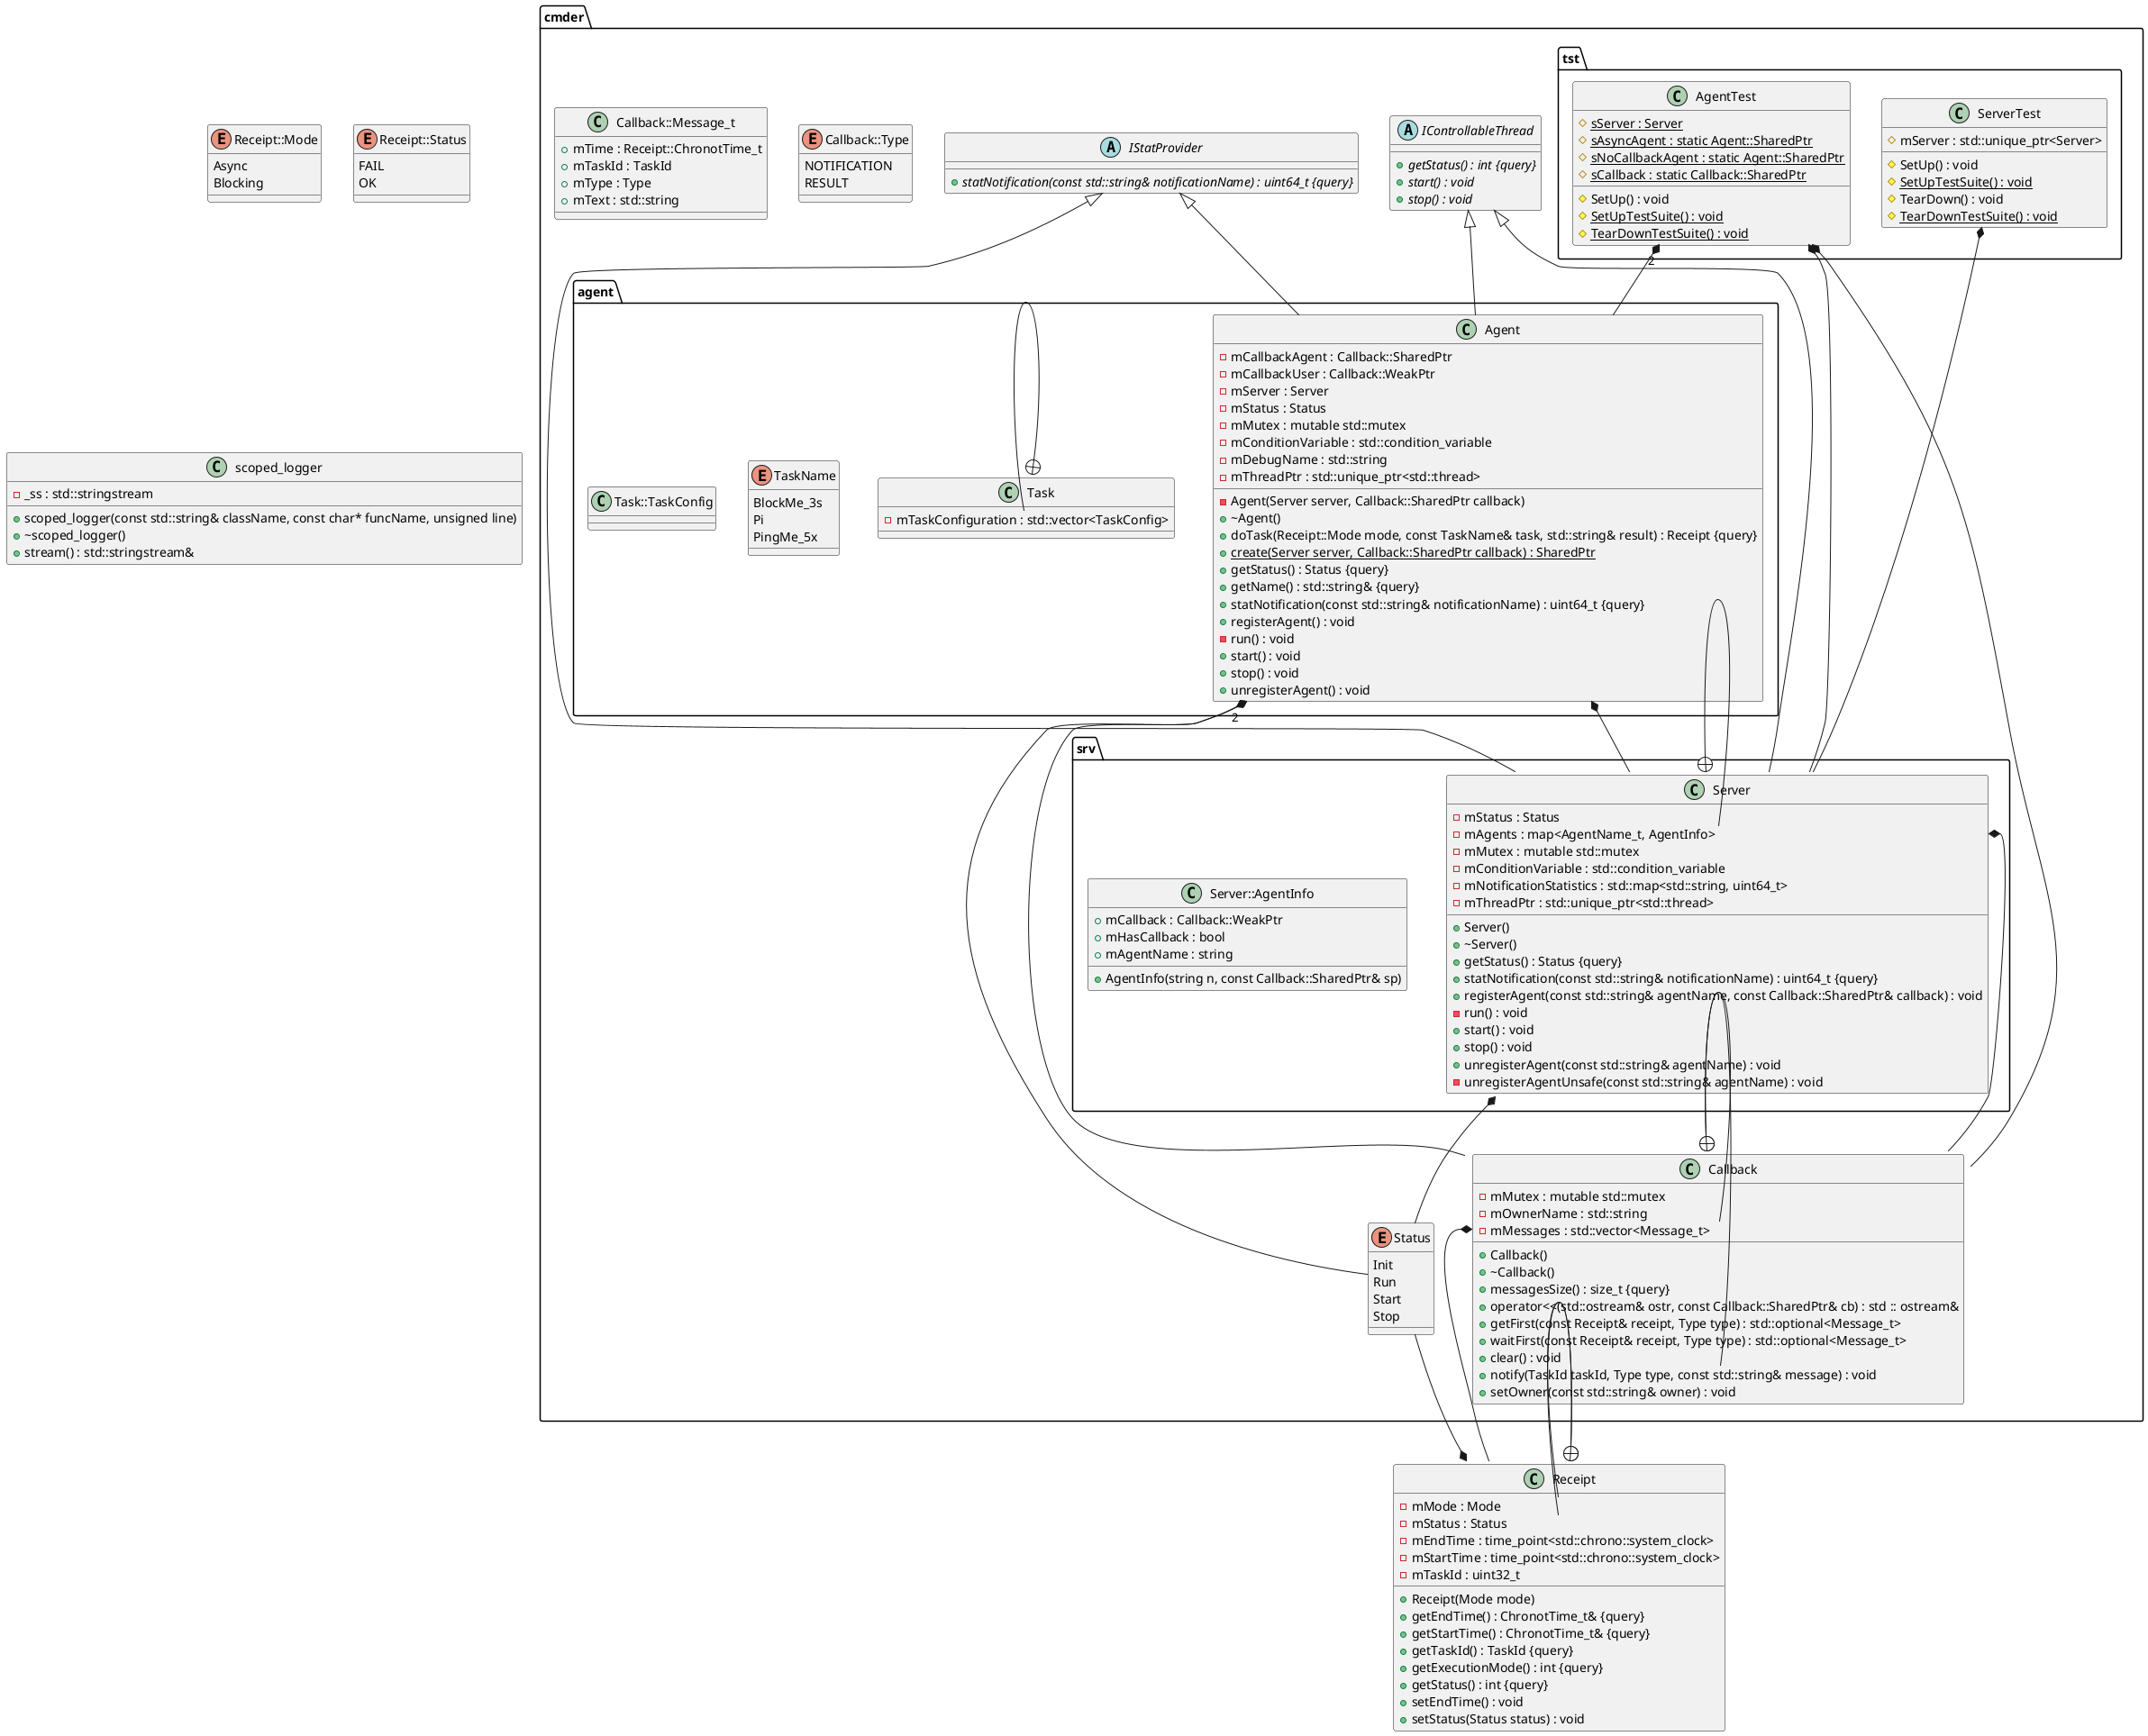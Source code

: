 @startuml





/' Objects '/

class Receipt {
	+Receipt(Mode mode)
	+getEndTime() : ChronotTime_t& {query}
	+getStartTime() : ChronotTime_t& {query}
	-mMode : Mode
	-mStatus : Status
	+getTaskId() : TaskId {query}
	+getExecutionMode() : int {query}
	+getStatus() : int {query}
	-mEndTime : time_point<std::chrono::system_clock>
	-mStartTime : time_point<std::chrono::system_clock>
	-mTaskId : uint32_t
	+setEndTime() : void
	+setStatus(Status status) : void
}


enum Receipt::Mode {
	Async
	Blocking
}


enum Receipt::Status {
	FAIL
	OK
}


class scoped_logger {
	+scoped_logger(const std::string& className, const char* funcName, unsigned line)
	+~scoped_logger()
	-_ss : std::stringstream
	+stream() : std::stringstream&
}


namespace cmder {
	class Callback {
		+Callback()
		+~Callback()
		-mMutex : mutable std::mutex
		+messagesSize() : size_t {query}
		+operator<<(std::ostream& ostr, const Callback::SharedPtr& cb) : std :: ostream&
		+getFirst(const Receipt& receipt, Type type) : std::optional<Message_t>
		+waitFirst(const Receipt& receipt, Type type) : std::optional<Message_t>
		-mOwnerName : std::string
		-mMessages : std::vector<Message_t>
		+clear() : void
		+notify(TaskId taskId, Type type, const std::string& message) : void
		+setOwner(const std::string& owner) : void
	}

	abstract class IControllableThread {
		+{abstract} getStatus() : int {query}
		+{abstract} start() : void
		+{abstract} stop() : void
	}

	abstract class IStatProvider {
		+{abstract} statNotification(const std::string& notificationName) : uint64_t {query}
	}

	enum Callback::Type {
		NOTIFICATION
		RESULT
	}

	enum Status {
		Init
		Run
		Start
		Stop
	}

	class Callback::Message_t {
		+mTime : Receipt::ChronotTime_t
		+mTaskId : TaskId
		+mType : Type
		+mText : std::string
	}

	namespace tst {
		class AgentTest {
			#{static} sServer : Server
			#{static} sAsyncAgent : static Agent::SharedPtr
			#{static} sNoCallbackAgent : static Agent::SharedPtr
			#{static} sCallback : static Callback::SharedPtr
			#SetUp() : void
			#{static} SetUpTestSuite() : void
			#{static} TearDownTestSuite() : void
		}

		class ServerTest {
			#mServer : std::unique_ptr<Server>
			#SetUp() : void
			#{static} SetUpTestSuite() : void
			#TearDown() : void
			#{static} TearDownTestSuite() : void
		}
	}

	namespace srv {
		class Server {
			+Server()
			+~Server()
			+getStatus() : Status {query}
			-mStatus : Status
			-mAgents : map<AgentName_t, AgentInfo>
			-mMutex : mutable std::mutex
			-mConditionVariable : std::condition_variable
			-mNotificationStatistics : std::map<std::string, uint64_t>
			-mThreadPtr : std::unique_ptr<std::thread>
			+statNotification(const std::string& notificationName) : uint64_t {query}
			+registerAgent(const std::string& agentName, const Callback::SharedPtr& callback) : void
			-run() : void
			+start() : void
			+stop() : void
			+unregisterAgent(const std::string& agentName) : void
			-unregisterAgentUnsafe(const std::string& agentName) : void
		}

		class Server::AgentInfo {
			+AgentInfo(string n, const Callback::SharedPtr& sp)
			+mCallback : Callback::WeakPtr
			+mHasCallback : bool
			+mAgentName : string
		}
	}

	namespace agent {
		class Agent {
			-Agent(Server server, Callback::SharedPtr callback)
			+~Agent()
			-mCallbackAgent : Callback::SharedPtr
			-mCallbackUser : Callback::WeakPtr
			+doTask(Receipt::Mode mode, const TaskName& task, std::string& result) : Receipt {query}
			-mServer : Server
			+{static} create(Server server, Callback::SharedPtr callback) : SharedPtr
			+getStatus() : Status {query}
			-mStatus : Status
			-mMutex : mutable std::mutex
			-mConditionVariable : std::condition_variable
			-mDebugName : std::string
			+getName() : std::string& {query}
			-mThreadPtr : std::unique_ptr<std::thread>
			+statNotification(const std::string& notificationName) : uint64_t {query}
			+registerAgent() : void
			-run() : void
			+start() : void
			+stop() : void
			+unregisterAgent() : void
		}

		class Task {
			-mTaskConfiguration : std::vector<TaskConfig>
		}

		enum TaskName {
			BlockMe_3s
			Pi
			PingMe_5x
		}

		class Task::TaskConfig {
		}
	}
}





/' Inheritance relationships '/

cmder.IControllableThread <|-- cmder.agent.Agent


cmder.IControllableThread <|-- cmder.srv.Server


cmder.IStatProvider <|-- cmder.agent.Agent


cmder.IStatProvider <|-- cmder.srv.Server





/' Aggregation relationships '/

cmder.agent.Agent "2" *-- cmder.Callback


cmder.agent.Agent *-- cmder.srv.Server


cmder.agent.Agent *-- cmder.Status


cmder.tst.AgentTest "2" *-- cmder.agent.Agent


cmder.tst.AgentTest *-- cmder.Callback


cmder.tst.AgentTest *-- cmder.srv.Server


cmder.Callback::Message_t *-- .Receipt


.Receipt *-- cmder.Status


cmder.srv.Server *-- cmder.Status


cmder.srv.Server::AgentInfo *-- cmder.Callback


cmder.tst.ServerTest *-- cmder.srv.Server






/' Nested objects '/

cmder.Callback +-- cmder.Callback::Message_t


cmder.Callback +-- cmder.Callback::Type


.Receipt +-- .Receipt::Mode


.Receipt +-- .Receipt::Status


cmder.srv.Server +-- cmder.srv.Server::AgentInfo


cmder.agent.Task +-- cmder.agent.Task::TaskConfig




@enduml

